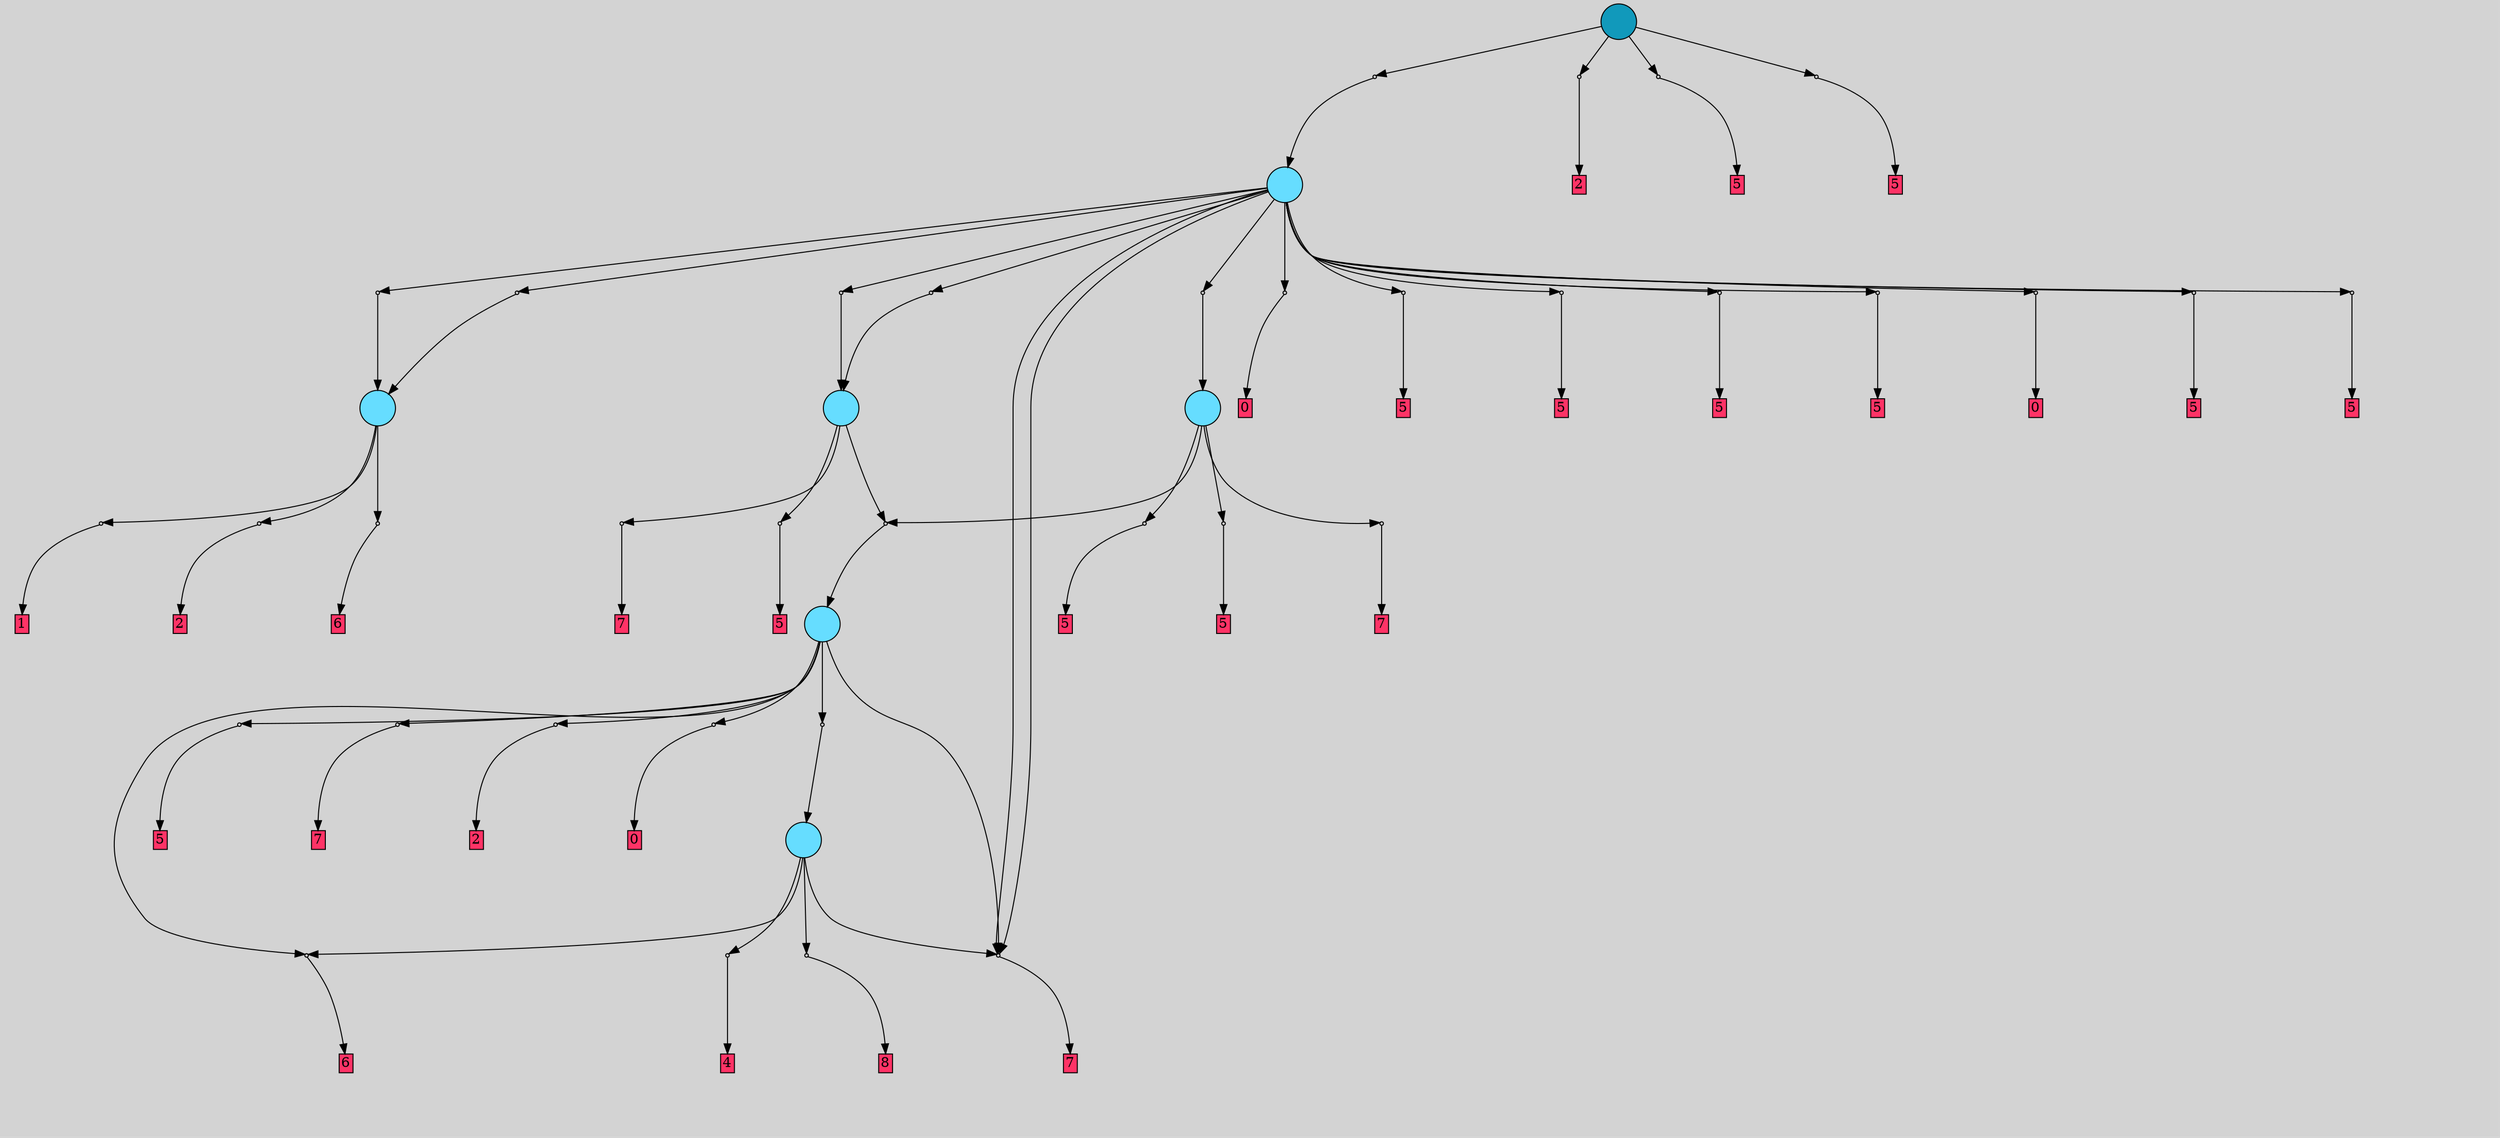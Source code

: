 // File exported with GEGELATI v1.3.1
// On the 2024-04-03 10:18:36
// With the File::TPGGraphDotExporter
digraph{
	graph[pad = "0.212, 0.055" bgcolor = lightgray]
	node[shape=circle style = filled label = ""]
		T1 [fillcolor="#66ddff"]
		T9 [fillcolor="#66ddff"]
		T51 [fillcolor="#66ddff"]
		T120 [fillcolor="#66ddff"]
		T176 [fillcolor="#66ddff"]
		T542 [fillcolor="#66ddff"]
		T605 [fillcolor="#1199bb"]
		P14262 [fillcolor="#cccccc" shape=point] //
		I14262 [shape=box style=invis label="5|7&0|0#3|0&#92;n8|0&1|7#3|0&#92;n"]
		P14262 -> I14262[style=invis]
		A9774 [fillcolor="#ff3366" shape=box margin=0.03 width=0 height=0 label="1"]
		T1 -> P14262 -> A9774
		P14263 [fillcolor="#cccccc" shape=point] //
		I14263 [shape=box style=invis label="7|0&2|7#0|0&#92;n7|4&2|1#0|3&#92;n2|7&2|4#0|1&#92;n1|4&2|1#2|2&#92;n1|7&3|0#3|4&#92;n"]
		P14263 -> I14263[style=invis]
		A9775 [fillcolor="#ff3366" shape=box margin=0.03 width=0 height=0 label="2"]
		T1 -> P14263 -> A9775
		P14264 [fillcolor="#cccccc" shape=point] //
		I14264 [shape=box style=invis label="6|4&1|4#4|4&#92;n7|2&0|6#2|2&#92;n1|3&3|6#1|7&#92;n2|6&4|0#1|7&#92;n"]
		P14264 -> I14264[style=invis]
		A9776 [fillcolor="#ff3366" shape=box margin=0.03 width=0 height=0 label="6"]
		T1 -> P14264 -> A9776
		P14265 [fillcolor="#cccccc" shape=point] //
		I14265 [shape=box style=invis label="1|3&4|3#2|5&#92;n2|4&1|4#2|5&#92;n0|2&4|3#4|3&#92;n1|1&3|1#0|0&#92;n2|2&0|5#1|3&#92;n6|0&0|2#1|4&#92;n6|1&0|7#4|3&#92;n2|0&0|3#3|4&#92;n5|4&0|7#3|0&#92;n"]
		P14265 -> I14265[style=invis]
		A9777 [fillcolor="#ff3366" shape=box margin=0.03 width=0 height=0 label="7"]
		T9 -> P14265 -> A9777
		P14266 [fillcolor="#cccccc" shape=point] //
		I14266 [shape=box style=invis label="6|2&4|7#4|4&#92;n0|4&4|5#3|7&#92;n2|1&1|4#3|1&#92;n6|6&3|3#3|0&#92;n2|7&3|2#1|0&#92;n3|7&1|1#0|1&#92;n1|4&1|2#3|7&#92;n4|0&2|5#4|6&#92;n"]
		P14266 -> I14266[style=invis]
		A9778 [fillcolor="#ff3366" shape=box margin=0.03 width=0 height=0 label="8"]
		T9 -> P14266 -> A9778
		P14267 [fillcolor="#cccccc" shape=point] //
		I14267 [shape=box style=invis label="8|4&0|5#4|6&#92;n0|3&1|1#2|6&#92;n"]
		P14267 -> I14267[style=invis]
		A9779 [fillcolor="#ff3366" shape=box margin=0.03 width=0 height=0 label="6"]
		T9 -> P14267 -> A9779
		P14268 [fillcolor="#cccccc" shape=point] //
		I14268 [shape=box style=invis label="7|5&4|6#3|3&#92;n1|3&0|7#0|4&#92;n5|1&0|7#4|4&#92;n6|6&1|1#2|4&#92;n3|5&0|2#1|2&#92;n6|3&2|4#0|1&#92;n"]
		P14268 -> I14268[style=invis]
		A9780 [fillcolor="#ff3366" shape=box margin=0.03 width=0 height=0 label="4"]
		T9 -> P14268 -> A9780
		T51 -> P14267
		P14269 [fillcolor="#cccccc" shape=point] //
		I14269 [shape=box style=invis label="4|3&1|4#3|1&#92;n8|6&1|3#4|0&#92;n4|4&4|7#0|2&#92;n6|6&1|0#2|7&#92;n0|0&4|1#1|1&#92;n3|2&2|2#0|0&#92;n6|0&3|4#1|3&#92;n7|0&4|1#1|5&#92;n"]
		P14269 -> I14269[style=invis]
		A9781 [fillcolor="#ff3366" shape=box margin=0.03 width=0 height=0 label="5"]
		T51 -> P14269 -> A9781
		P14270 [fillcolor="#cccccc" shape=point] //
		I14270 [shape=box style=invis label="1|1&1|1#2|4&#92;n2|0&3|3#3|4&#92;n2|4&1|4#2|5&#92;n1|1&3|1#0|6&#92;n1|3&4|3#2|5&#92;n6|0&0|2#1|4&#92;n6|1&0|7#4|3&#92;n2|2&0|5#1|3&#92;n5|4&0|7#3|0&#92;n"]
		P14270 -> I14270[style=invis]
		A9782 [fillcolor="#ff3366" shape=box margin=0.03 width=0 height=0 label="7"]
		T51 -> P14270 -> A9782
		P14271 [fillcolor="#cccccc" shape=point] //
		I14271 [shape=box style=invis label="4|4&1|2#2|7&#92;n2|4&4|2#2|0&#92;n4|7&2|5#1|6&#92;n1|5&4|5#3|0&#92;n4|7&0|3#4|0&#92;n3|1&2|2#1|0&#92;n"]
		P14271 -> I14271[style=invis]
		A9783 [fillcolor="#ff3366" shape=box margin=0.03 width=0 height=0 label="2"]
		T51 -> P14271 -> A9783
		T51 -> P14265
		P14272 [fillcolor="#cccccc" shape=point] //
		I14272 [shape=box style=invis label="8|4&4|6#4|0&#92;n4|3&3|7#3|0&#92;n7|0&1|0#0|4&#92;n4|6&2|3#1|5&#92;n2|0&0|0#4|6&#92;n"]
		P14272 -> I14272[style=invis]
		T51 -> P14272 -> T9
		P14273 [fillcolor="#cccccc" shape=point] //
		I14273 [shape=box style=invis label="1|1&3|4#0|1&#92;n3|6&2|6#0|0&#92;n6|4&4|6#4|7&#92;n7|5&4|2#0|6&#92;n3|4&2|4#0|2&#92;n3|3&1|0#0|6&#92;n2|6&1|3#0|4&#92;n6|3&3|6#3|3&#92;n4|1&0|3#0|5&#92;n1|0&2|5#0|1&#92;n"]
		P14273 -> I14273[style=invis]
		A9784 [fillcolor="#ff3366" shape=box margin=0.03 width=0 height=0 label="0"]
		T51 -> P14273 -> A9784
		P14274 [fillcolor="#cccccc" shape=point] //
		I14274 [shape=box style=invis label="1|3&4|3#2|5&#92;n2|4&1|4#2|5&#92;n1|1&3|1#0|0&#92;n2|2&0|5#1|6&#92;n5|4&0|7#3|0&#92;n6|1&0|7#4|3&#92;n6|2&0|2#1|4&#92;n2|0&0|3#3|4&#92;n"]
		P14274 -> I14274[style=invis]
		A9785 [fillcolor="#ff3366" shape=box margin=0.03 width=0 height=0 label="7"]
		T120 -> P14274 -> A9785
		P14275 [fillcolor="#cccccc" shape=point] //
		I14275 [shape=box style=invis label="4|7&2|3#3|6&#92;n0|4&1|1#2|1&#92;n8|0&3|7#3|5&#92;n"]
		P14275 -> I14275[style=invis]
		T120 -> P14275 -> T51
		P14276 [fillcolor="#cccccc" shape=point] //
		I14276 [shape=box style=invis label="6|4&2|5#1|3&#92;n4|3&1|3#0|2&#92;n6|5&1|4#4|4&#92;n2|4&4|2#1|2&#92;n1|5&3|4#1|3&#92;n2|0&3|5#4|5&#92;n"]
		P14276 -> I14276[style=invis]
		A9786 [fillcolor="#ff3366" shape=box margin=0.03 width=0 height=0 label="5"]
		T120 -> P14276 -> A9786
		T176 -> P14275
		P14277 [fillcolor="#cccccc" shape=point] //
		I14277 [shape=box style=invis label="6|5&1|3#4|4&#92;n1|5&3|4#1|3&#92;n2|4&4|2#1|2&#92;n6|4&2|5#1|3&#92;n2|0&3|5#4|6&#92;n"]
		P14277 -> I14277[style=invis]
		A9787 [fillcolor="#ff3366" shape=box margin=0.03 width=0 height=0 label="5"]
		T176 -> P14277 -> A9787
		P14278 [fillcolor="#cccccc" shape=point] //
		I14278 [shape=box style=invis label="3|0&3|5#4|5&#92;n7|5&4|7#4|4&#92;n"]
		P14278 -> I14278[style=invis]
		A9788 [fillcolor="#ff3366" shape=box margin=0.03 width=0 height=0 label="5"]
		T176 -> P14278 -> A9788
		P14279 [fillcolor="#cccccc" shape=point] //
		I14279 [shape=box style=invis label="1|3&4|2#2|5&#92;n0|2&4|3#4|3&#92;n5|6&0|4#1|6&#92;n4|4&4|6#1|3&#92;n5|4&0|7#3|0&#92;n2|2&0|5#1|0&#92;n1|1&3|1#0|0&#92;n"]
		P14279 -> I14279[style=invis]
		A9789 [fillcolor="#ff3366" shape=box margin=0.03 width=0 height=0 label="7"]
		T176 -> P14279 -> A9789
		P14280 [fillcolor="#cccccc" shape=point] //
		I14280 [shape=box style=invis label="1|1&3|4#0|1&#92;n3|3&2|0#0|6&#92;n6|4&4|6#4|7&#92;n7|5&4|2#0|6&#92;n3|6&2|6#0|0&#92;n4|3&0|3#0|5&#92;n6|3&3|6#3|3&#92;n2|6&1|3#0|4&#92;n1|0&2|5#0|1&#92;n"]
		P14280 -> I14280[style=invis]
		A9790 [fillcolor="#ff3366" shape=box margin=0.03 width=0 height=0 label="0"]
		T542 -> P14280 -> A9790
		P14281 [fillcolor="#cccccc" shape=point] //
		I14281 [shape=box style=invis label="3|2&3|3#1|0&#92;n2|0&2|5#4|0&#92;n6|4&4|3#1|3&#92;n2|3&4|6#2|1&#92;n5|2&4|6#3|4&#92;n3|5&3|4#1|3&#92;n6|3&3|2#2|7&#92;n"]
		P14281 -> I14281[style=invis]
		T542 -> P14281 -> T176
		P14282 [fillcolor="#cccccc" shape=point] //
		I14282 [shape=box style=invis label="8|0&3|7#3|5&#92;n3|3&0|0#3|1&#92;n4|6&2|3#3|6&#92;n4|6&0|6#1|6&#92;n7|3&0|7#4|6&#92;n0|4&0|1#2|1&#92;n"]
		P14282 -> I14282[style=invis]
		T542 -> P14282 -> T1
		P14283 [fillcolor="#cccccc" shape=point] //
		I14283 [shape=box style=invis label="7|3&1|0#1|6&#92;n2|0&4|0#0|3&#92;n1|1&2|6#3|0&#92;n"]
		P14283 -> I14283[style=invis]
		A9791 [fillcolor="#ff3366" shape=box margin=0.03 width=0 height=0 label="5"]
		T542 -> P14283 -> A9791
		P14284 [fillcolor="#cccccc" shape=point] //
		I14284 [shape=box style=invis label="5|4&2|5#4|3&#92;n2|7&0|4#1|3&#92;n2|3&1|2#4|4&#92;n8|0&3|5#2|3&#92;n"]
		P14284 -> I14284[style=invis]
		A9792 [fillcolor="#ff3366" shape=box margin=0.03 width=0 height=0 label="5"]
		T542 -> P14284 -> A9792
		P14285 [fillcolor="#cccccc" shape=point] //
		I14285 [shape=box style=invis label="8|0&3|7#3|5&#92;n4|6&2|3#3|6&#92;n3|3&0|0#3|1&#92;n0|4&0|1#2|1&#92;n7|3&0|7#4|6&#92;n2|0&4|4#1|6&#92;n"]
		P14285 -> I14285[style=invis]
		T542 -> P14285 -> T1
		T542 -> P14265
		P14286 [fillcolor="#cccccc" shape=point] //
		I14286 [shape=box style=invis label="2|4&1|4#1|3&#92;n6|4&2|5#4|3&#92;n4|4&3|7#2|3&#92;n"]
		P14286 -> I14286[style=invis]
		A9793 [fillcolor="#ff3366" shape=box margin=0.03 width=0 height=0 label="5"]
		T542 -> P14286 -> A9793
		P14287 [fillcolor="#cccccc" shape=point] //
		I14287 [shape=box style=invis label="6|2&1|0#2|1&#92;n3|0&1|3#4|6&#92;n6|4&4|4#3|3&#92;n5|4&0|0#3|5&#92;n7|1&2|0#0|5&#92;n7|1&3|7#4|0&#92;n2|6&0|4#0|6&#92;n3|0&3|1#2|7&#92;n"]
		P14287 -> I14287[style=invis]
		T542 -> P14287 -> T120
		P14288 [fillcolor="#cccccc" shape=point] //
		I14288 [shape=box style=invis label="1|0&2|4#3|4&#92;n3|4&0|5#0|2&#92;n3|2&4|6#0|5&#92;n"]
		P14288 -> I14288[style=invis]
		A9794 [fillcolor="#ff3366" shape=box margin=0.03 width=0 height=0 label="5"]
		T542 -> P14288 -> A9794
		P14289 [fillcolor="#cccccc" shape=point] //
		I14289 [shape=box style=invis label="1|1&3|4#0|1&#92;n3|6&2|6#0|0&#92;n6|4&4|6#4|7&#92;n4|1&0|3#0|5&#92;n3|4&2|4#0|2&#92;n3|3&1|0#0|6&#92;n2|6&1|3#0|4&#92;n6|3&3|6#4|3&#92;n7|5&4|2#0|6&#92;n1|0&2|5#0|1&#92;n"]
		P14289 -> I14289[style=invis]
		A9795 [fillcolor="#ff3366" shape=box margin=0.03 width=0 height=0 label="0"]
		T542 -> P14289 -> A9795
		P14290 [fillcolor="#cccccc" shape=point] //
		I14290 [shape=box style=invis label="2|5&2|6#0|1&#92;n5|6&0|6#3|1&#92;n0|0&0|0#1|4&#92;n3|2&1|2#4|6&#92;n2|2&3|0#0|0&#92;n"]
		P14290 -> I14290[style=invis]
		A9796 [fillcolor="#ff3366" shape=box margin=0.03 width=0 height=0 label="5"]
		T542 -> P14290 -> A9796
		P14291 [fillcolor="#cccccc" shape=point] //
		I14291 [shape=box style=invis label="6|2&1|0#2|1&#92;n3|0&1|3#4|6&#92;n6|4&4|4#3|3&#92;n5|4&0|0#3|2&#92;n7|1&2|0#0|5&#92;n3|0&3|1#2|7&#92;n7|1&3|7#4|0&#92;n"]
		P14291 -> I14291[style=invis]
		T542 -> P14291 -> T120
		T542 -> P14265
		P14292 [fillcolor="#cccccc" shape=point] //
		I14292 [shape=box style=invis label="3|5&1|2#0|6&#92;n3|0&3|7#4|5&#92;n7|5&4|7#1|6&#92;n"]
		P14292 -> I14292[style=invis]
		A9797 [fillcolor="#ff3366" shape=box margin=0.03 width=0 height=0 label="5"]
		T542 -> P14292 -> A9797
		P14293 [fillcolor="#cccccc" shape=point] //
		I14293 [shape=box style=invis label="2|2&4|6#1|2&#92;n4|3&2|4#1|5&#92;n2|0&2|5#3|5&#92;n2|3&1|6#0|3&#92;n7|3&1|0#2|7&#92;n3|4&4|3#4|6&#92;n1|6&2|3#3|0&#92;n1|5&4|3#0|1&#92;n"]
		P14293 -> I14293[style=invis]
		A9798 [fillcolor="#ff3366" shape=box margin=0.03 width=0 height=0 label="2"]
		T605 -> P14293 -> A9798
		P14294 [fillcolor="#cccccc" shape=point] //
		I14294 [shape=box style=invis label="0|6&0|7#3|2&#92;n2|6&2|2#2|4&#92;n6|4&3|0#1|1&#92;n0|0&4|6#1|7&#92;n8|7&3|1#1|0&#92;n4|4&4|6#0|4&#92;n8|6&2|3#1|0&#92;n3|1&4|2#2|7&#92;n8|6&3|2#0|6&#92;n"]
		P14294 -> I14294[style=invis]
		T605 -> P14294 -> T542
		P14295 [fillcolor="#cccccc" shape=point] //
		I14295 [shape=box style=invis label="6|4&2|5#1|3&#92;n1|5&3|4#1|3&#92;n2|4&4|2#1|2&#92;n6|5&1|3#4|4&#92;n2|0&3|5#4|5&#92;n"]
		P14295 -> I14295[style=invis]
		A9799 [fillcolor="#ff3366" shape=box margin=0.03 width=0 height=0 label="5"]
		T605 -> P14295 -> A9799
		P14296 [fillcolor="#cccccc" shape=point] //
		I14296 [shape=box style=invis label="6|4&2|5#4|3&#92;n8|2&3|5#2|3&#92;n4|2&0|3#3|6&#92;n2|7&0|4#1|3&#92;n"]
		P14296 -> I14296[style=invis]
		A9800 [fillcolor="#ff3366" shape=box margin=0.03 width=0 height=0 label="5"]
		T605 -> P14296 -> A9800
		{ rank= same T605 }
}
